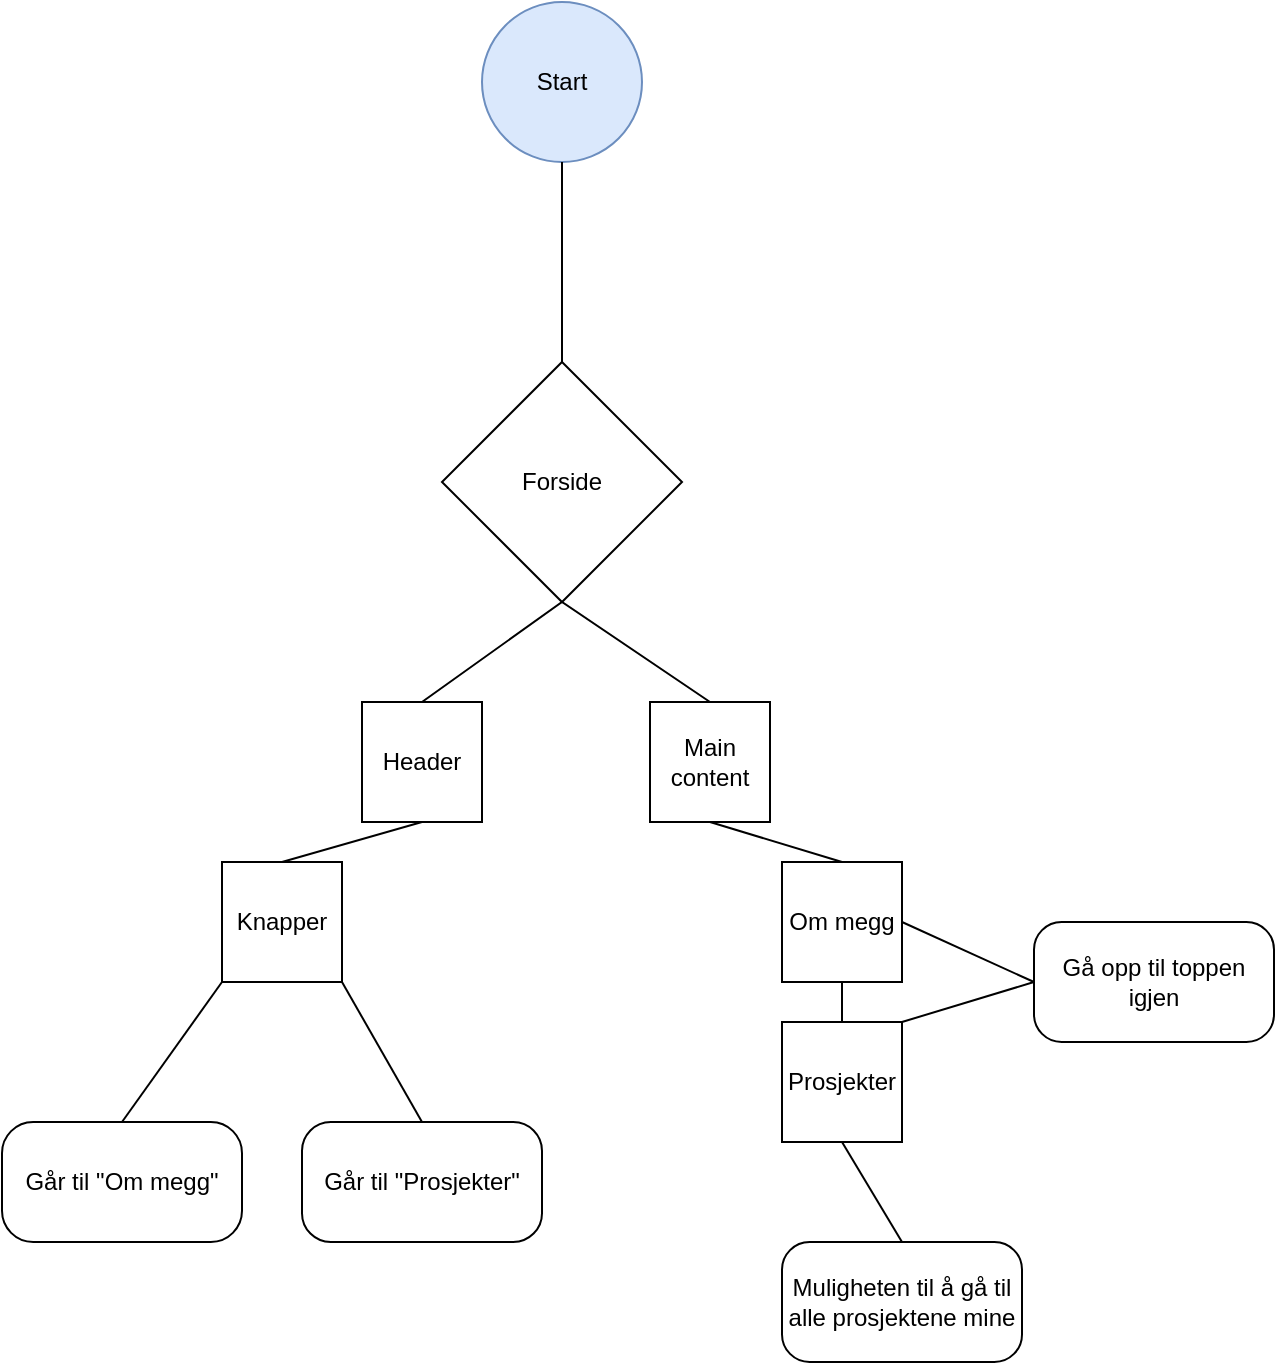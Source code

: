 <mxfile version="22.1.4" type="device">
  <diagram name="Page-1" id="9vk3qdTaGwp1t06MYDEw">
    <mxGraphModel dx="1405" dy="965" grid="1" gridSize="10" guides="1" tooltips="1" connect="1" arrows="1" fold="1" page="1" pageScale="1" pageWidth="827" pageHeight="1169" math="0" shadow="0">
      <root>
        <mxCell id="0" />
        <mxCell id="1" parent="0" />
        <mxCell id="eekpUcKEbpZ2ipYLjSLb-1" value="Start" style="ellipse;whiteSpace=wrap;html=1;aspect=fixed;fillColor=#dae8fc;strokeColor=#6c8ebf;" vertex="1" parent="1">
          <mxGeometry x="360" y="30" width="80" height="80" as="geometry" />
        </mxCell>
        <mxCell id="eekpUcKEbpZ2ipYLjSLb-2" value="" style="endArrow=none;html=1;rounded=0;entryX=0.5;entryY=1;entryDx=0;entryDy=0;" edge="1" parent="1" target="eekpUcKEbpZ2ipYLjSLb-1">
          <mxGeometry width="50" height="50" relative="1" as="geometry">
            <mxPoint x="400" y="210" as="sourcePoint" />
            <mxPoint x="330" y="290" as="targetPoint" />
          </mxGeometry>
        </mxCell>
        <mxCell id="eekpUcKEbpZ2ipYLjSLb-3" value="Forside" style="rhombus;whiteSpace=wrap;html=1;" vertex="1" parent="1">
          <mxGeometry x="340" y="210" width="120" height="120" as="geometry" />
        </mxCell>
        <mxCell id="eekpUcKEbpZ2ipYLjSLb-4" value="" style="endArrow=none;html=1;rounded=0;entryX=0.5;entryY=0;entryDx=0;entryDy=0;exitX=0.5;exitY=0;exitDx=0;exitDy=0;" edge="1" parent="1" source="eekpUcKEbpZ2ipYLjSLb-6" target="eekpUcKEbpZ2ipYLjSLb-5">
          <mxGeometry width="50" height="50" relative="1" as="geometry">
            <mxPoint x="490" y="380" as="sourcePoint" />
            <mxPoint x="354" y="380" as="targetPoint" />
            <Array as="points">
              <mxPoint x="400" y="330" />
            </Array>
          </mxGeometry>
        </mxCell>
        <mxCell id="eekpUcKEbpZ2ipYLjSLb-5" value="Header" style="rounded=0;whiteSpace=wrap;html=1;" vertex="1" parent="1">
          <mxGeometry x="300" y="380" width="60" height="60" as="geometry" />
        </mxCell>
        <mxCell id="eekpUcKEbpZ2ipYLjSLb-6" value="Main content" style="rounded=0;whiteSpace=wrap;html=1;" vertex="1" parent="1">
          <mxGeometry x="444" y="380" width="60" height="60" as="geometry" />
        </mxCell>
        <mxCell id="eekpUcKEbpZ2ipYLjSLb-8" value="" style="endArrow=none;html=1;rounded=0;entryX=0.5;entryY=1;entryDx=0;entryDy=0;exitX=0.5;exitY=0;exitDx=0;exitDy=0;" edge="1" parent="1" source="eekpUcKEbpZ2ipYLjSLb-12" target="eekpUcKEbpZ2ipYLjSLb-5">
          <mxGeometry width="50" height="50" relative="1" as="geometry">
            <mxPoint x="330" y="480" as="sourcePoint" />
            <mxPoint x="340" y="440" as="targetPoint" />
          </mxGeometry>
        </mxCell>
        <mxCell id="eekpUcKEbpZ2ipYLjSLb-10" value="" style="endArrow=none;html=1;rounded=0;exitX=0.5;exitY=0;exitDx=0;exitDy=0;entryX=0.5;entryY=1;entryDx=0;entryDy=0;" edge="1" parent="1" source="eekpUcKEbpZ2ipYLjSLb-11" target="eekpUcKEbpZ2ipYLjSLb-6">
          <mxGeometry width="50" height="50" relative="1" as="geometry">
            <mxPoint x="530" y="490" as="sourcePoint" />
            <mxPoint x="490" y="440" as="targetPoint" />
          </mxGeometry>
        </mxCell>
        <mxCell id="eekpUcKEbpZ2ipYLjSLb-11" value="Om megg" style="whiteSpace=wrap;html=1;" vertex="1" parent="1">
          <mxGeometry x="510" y="460" width="60" height="60" as="geometry" />
        </mxCell>
        <mxCell id="eekpUcKEbpZ2ipYLjSLb-12" value="Knapper" style="whiteSpace=wrap;html=1;" vertex="1" parent="1">
          <mxGeometry x="230" y="460" width="60" height="60" as="geometry" />
        </mxCell>
        <mxCell id="eekpUcKEbpZ2ipYLjSLb-13" value="" style="endArrow=none;html=1;rounded=0;entryX=0;entryY=1;entryDx=0;entryDy=0;exitX=0.5;exitY=0;exitDx=0;exitDy=0;" edge="1" parent="1" source="eekpUcKEbpZ2ipYLjSLb-16" target="eekpUcKEbpZ2ipYLjSLb-12">
          <mxGeometry width="50" height="50" relative="1" as="geometry">
            <mxPoint x="180" y="580" as="sourcePoint" />
            <mxPoint x="230" y="530" as="targetPoint" />
          </mxGeometry>
        </mxCell>
        <mxCell id="eekpUcKEbpZ2ipYLjSLb-14" value="" style="endArrow=none;html=1;rounded=0;entryX=1;entryY=1;entryDx=0;entryDy=0;exitX=0.5;exitY=0;exitDx=0;exitDy=0;" edge="1" parent="1" source="eekpUcKEbpZ2ipYLjSLb-18" target="eekpUcKEbpZ2ipYLjSLb-12">
          <mxGeometry width="50" height="50" relative="1" as="geometry">
            <mxPoint x="340" y="580" as="sourcePoint" />
            <mxPoint x="300" y="540" as="targetPoint" />
          </mxGeometry>
        </mxCell>
        <mxCell id="eekpUcKEbpZ2ipYLjSLb-16" value="Går til &quot;Om megg&quot;" style="rounded=1;whiteSpace=wrap;html=1;arcSize=26;" vertex="1" parent="1">
          <mxGeometry x="120" y="590" width="120" height="60" as="geometry" />
        </mxCell>
        <mxCell id="eekpUcKEbpZ2ipYLjSLb-18" value="Går til &quot;Prosjekter&quot;" style="rounded=1;whiteSpace=wrap;html=1;arcSize=24;" vertex="1" parent="1">
          <mxGeometry x="270" y="590" width="120" height="60" as="geometry" />
        </mxCell>
        <mxCell id="eekpUcKEbpZ2ipYLjSLb-19" value="" style="endArrow=none;html=1;rounded=0;exitX=0.5;exitY=0;exitDx=0;exitDy=0;entryX=0.5;entryY=1;entryDx=0;entryDy=0;" edge="1" parent="1" source="eekpUcKEbpZ2ipYLjSLb-20">
          <mxGeometry width="50" height="50" relative="1" as="geometry">
            <mxPoint x="596" y="570" as="sourcePoint" />
            <mxPoint x="540" y="520" as="targetPoint" />
          </mxGeometry>
        </mxCell>
        <mxCell id="eekpUcKEbpZ2ipYLjSLb-20" value="Prosjekter" style="whiteSpace=wrap;html=1;" vertex="1" parent="1">
          <mxGeometry x="510" y="540" width="60" height="60" as="geometry" />
        </mxCell>
        <mxCell id="eekpUcKEbpZ2ipYLjSLb-21" value="Gå opp til toppen igjen" style="rounded=1;whiteSpace=wrap;html=1;arcSize=23;" vertex="1" parent="1">
          <mxGeometry x="636" y="490" width="120" height="60" as="geometry" />
        </mxCell>
        <mxCell id="eekpUcKEbpZ2ipYLjSLb-22" value="" style="endArrow=none;html=1;rounded=0;exitX=1;exitY=0;exitDx=0;exitDy=0;entryX=0;entryY=0.5;entryDx=0;entryDy=0;" edge="1" parent="1" source="eekpUcKEbpZ2ipYLjSLb-20" target="eekpUcKEbpZ2ipYLjSLb-21">
          <mxGeometry width="50" height="50" relative="1" as="geometry">
            <mxPoint x="630" y="550" as="sourcePoint" />
            <mxPoint x="680" y="500" as="targetPoint" />
          </mxGeometry>
        </mxCell>
        <mxCell id="eekpUcKEbpZ2ipYLjSLb-23" value="" style="endArrow=none;html=1;rounded=0;exitX=1;exitY=0.5;exitDx=0;exitDy=0;entryX=0;entryY=0.5;entryDx=0;entryDy=0;" edge="1" parent="1" source="eekpUcKEbpZ2ipYLjSLb-11" target="eekpUcKEbpZ2ipYLjSLb-21">
          <mxGeometry width="50" height="50" relative="1" as="geometry">
            <mxPoint x="570" y="460" as="sourcePoint" />
            <mxPoint x="630" y="390" as="targetPoint" />
          </mxGeometry>
        </mxCell>
        <mxCell id="eekpUcKEbpZ2ipYLjSLb-24" value="" style="endArrow=none;html=1;rounded=0;exitX=0.5;exitY=0;exitDx=0;exitDy=0;entryX=0.5;entryY=1;entryDx=0;entryDy=0;" edge="1" parent="1" source="eekpUcKEbpZ2ipYLjSLb-25" target="eekpUcKEbpZ2ipYLjSLb-20">
          <mxGeometry width="50" height="50" relative="1" as="geometry">
            <mxPoint x="630" y="650" as="sourcePoint" />
            <mxPoint x="570" y="600" as="targetPoint" />
          </mxGeometry>
        </mxCell>
        <mxCell id="eekpUcKEbpZ2ipYLjSLb-25" value="Muligheten til å gå til alle prosjektene mine" style="rounded=1;whiteSpace=wrap;html=1;arcSize=23;" vertex="1" parent="1">
          <mxGeometry x="510" y="650" width="120" height="60" as="geometry" />
        </mxCell>
      </root>
    </mxGraphModel>
  </diagram>
</mxfile>
